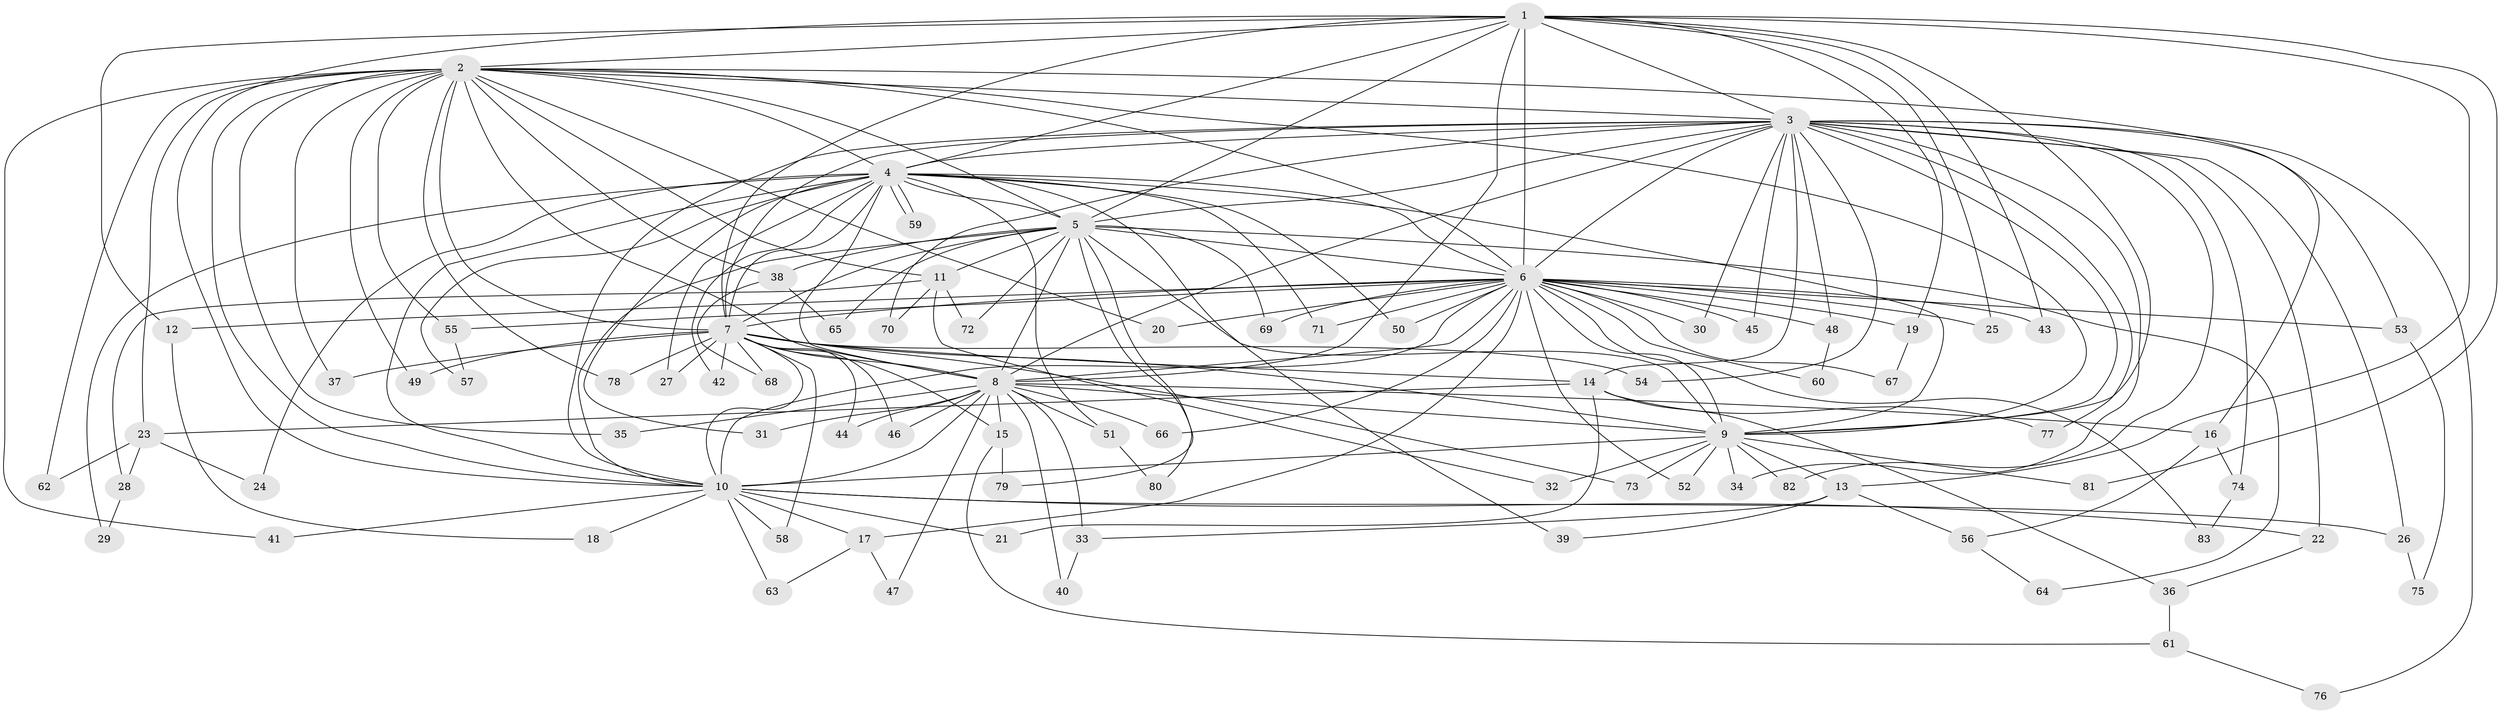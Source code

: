 // coarse degree distribution, {12: 0.01694915254237288, 14: 0.01694915254237288, 15: 0.01694915254237288, 32: 0.01694915254237288, 23: 0.01694915254237288, 13: 0.01694915254237288, 6: 0.01694915254237288, 3: 0.22033898305084745, 4: 0.05084745762711865, 2: 0.5423728813559322, 1: 0.05084745762711865, 5: 0.01694915254237288}
// Generated by graph-tools (version 1.1) at 2025/50/03/04/25 22:50:03]
// undirected, 83 vertices, 191 edges
graph export_dot {
  node [color=gray90,style=filled];
  1;
  2;
  3;
  4;
  5;
  6;
  7;
  8;
  9;
  10;
  11;
  12;
  13;
  14;
  15;
  16;
  17;
  18;
  19;
  20;
  21;
  22;
  23;
  24;
  25;
  26;
  27;
  28;
  29;
  30;
  31;
  32;
  33;
  34;
  35;
  36;
  37;
  38;
  39;
  40;
  41;
  42;
  43;
  44;
  45;
  46;
  47;
  48;
  49;
  50;
  51;
  52;
  53;
  54;
  55;
  56;
  57;
  58;
  59;
  60;
  61;
  62;
  63;
  64;
  65;
  66;
  67;
  68;
  69;
  70;
  71;
  72;
  73;
  74;
  75;
  76;
  77;
  78;
  79;
  80;
  81;
  82;
  83;
  1 -- 2;
  1 -- 3;
  1 -- 4;
  1 -- 5;
  1 -- 6;
  1 -- 7;
  1 -- 8;
  1 -- 9;
  1 -- 10;
  1 -- 12;
  1 -- 13;
  1 -- 19;
  1 -- 25;
  1 -- 43;
  1 -- 81;
  2 -- 3;
  2 -- 4;
  2 -- 5;
  2 -- 6;
  2 -- 7;
  2 -- 8;
  2 -- 9;
  2 -- 10;
  2 -- 11;
  2 -- 16;
  2 -- 20;
  2 -- 23;
  2 -- 35;
  2 -- 37;
  2 -- 38;
  2 -- 41;
  2 -- 49;
  2 -- 55;
  2 -- 62;
  2 -- 78;
  3 -- 4;
  3 -- 5;
  3 -- 6;
  3 -- 7;
  3 -- 8;
  3 -- 9;
  3 -- 10;
  3 -- 14;
  3 -- 22;
  3 -- 26;
  3 -- 30;
  3 -- 34;
  3 -- 45;
  3 -- 48;
  3 -- 53;
  3 -- 54;
  3 -- 70;
  3 -- 74;
  3 -- 76;
  3 -- 77;
  3 -- 82;
  4 -- 5;
  4 -- 6;
  4 -- 7;
  4 -- 8;
  4 -- 9;
  4 -- 10;
  4 -- 24;
  4 -- 27;
  4 -- 29;
  4 -- 31;
  4 -- 39;
  4 -- 42;
  4 -- 50;
  4 -- 51;
  4 -- 57;
  4 -- 59;
  4 -- 59;
  4 -- 71;
  5 -- 6;
  5 -- 7;
  5 -- 8;
  5 -- 9;
  5 -- 10;
  5 -- 11;
  5 -- 38;
  5 -- 64;
  5 -- 65;
  5 -- 69;
  5 -- 72;
  5 -- 79;
  5 -- 80;
  6 -- 7;
  6 -- 8;
  6 -- 9;
  6 -- 10;
  6 -- 12;
  6 -- 17;
  6 -- 19;
  6 -- 20;
  6 -- 25;
  6 -- 30;
  6 -- 43;
  6 -- 45;
  6 -- 48;
  6 -- 50;
  6 -- 52;
  6 -- 53;
  6 -- 55;
  6 -- 60;
  6 -- 66;
  6 -- 67;
  6 -- 69;
  6 -- 71;
  6 -- 83;
  7 -- 8;
  7 -- 9;
  7 -- 10;
  7 -- 14;
  7 -- 15;
  7 -- 27;
  7 -- 37;
  7 -- 42;
  7 -- 44;
  7 -- 46;
  7 -- 49;
  7 -- 54;
  7 -- 58;
  7 -- 68;
  7 -- 73;
  7 -- 78;
  8 -- 9;
  8 -- 10;
  8 -- 15;
  8 -- 16;
  8 -- 31;
  8 -- 33;
  8 -- 35;
  8 -- 40;
  8 -- 44;
  8 -- 46;
  8 -- 47;
  8 -- 51;
  8 -- 66;
  9 -- 10;
  9 -- 13;
  9 -- 32;
  9 -- 34;
  9 -- 52;
  9 -- 73;
  9 -- 81;
  9 -- 82;
  10 -- 17;
  10 -- 18;
  10 -- 21;
  10 -- 22;
  10 -- 26;
  10 -- 41;
  10 -- 58;
  10 -- 63;
  11 -- 28;
  11 -- 32;
  11 -- 70;
  11 -- 72;
  12 -- 18;
  13 -- 33;
  13 -- 39;
  13 -- 56;
  14 -- 21;
  14 -- 23;
  14 -- 36;
  14 -- 77;
  15 -- 61;
  15 -- 79;
  16 -- 56;
  16 -- 74;
  17 -- 47;
  17 -- 63;
  19 -- 67;
  22 -- 36;
  23 -- 24;
  23 -- 28;
  23 -- 62;
  26 -- 75;
  28 -- 29;
  33 -- 40;
  36 -- 61;
  38 -- 65;
  38 -- 68;
  48 -- 60;
  51 -- 80;
  53 -- 75;
  55 -- 57;
  56 -- 64;
  61 -- 76;
  74 -- 83;
}
